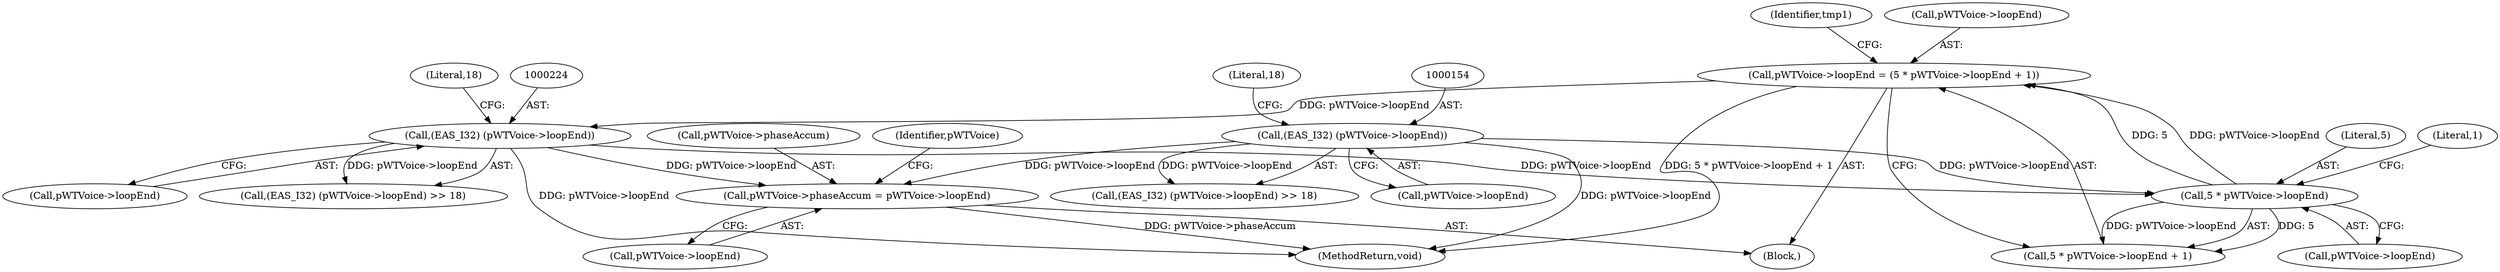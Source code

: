 digraph "0_Android_3ac044334c3ff6a61cb4238ff3ddaf17c7efcf49_2@pointer" {
"1000202" [label="(Call,pWTVoice->phaseAccum = pWTVoice->loopEnd)"];
"1000223" [label="(Call,(EAS_I32) (pWTVoice->loopEnd))"];
"1000209" [label="(Call,pWTVoice->loopEnd = (5 * pWTVoice->loopEnd + 1))"];
"1000214" [label="(Call,5 * pWTVoice->loopEnd)"];
"1000153" [label="(Call,(EAS_I32) (pWTVoice->loopEnd))"];
"1000198" [label="(Block,)"];
"1000221" [label="(Identifier,tmp1)"];
"1000223" [label="(Call,(EAS_I32) (pWTVoice->loopEnd))"];
"1000215" [label="(Literal,5)"];
"1000222" [label="(Call,(EAS_I32) (pWTVoice->loopEnd) >> 18)"];
"1000206" [label="(Call,pWTVoice->loopEnd)"];
"1000225" [label="(Call,pWTVoice->loopEnd)"];
"1000155" [label="(Call,pWTVoice->loopEnd)"];
"1000213" [label="(Call,5 * pWTVoice->loopEnd + 1)"];
"1000210" [label="(Call,pWTVoice->loopEnd)"];
"1000219" [label="(Literal,1)"];
"1000214" [label="(Call,5 * pWTVoice->loopEnd)"];
"1000216" [label="(Call,pWTVoice->loopEnd)"];
"1000203" [label="(Call,pWTVoice->phaseAccum)"];
"1000211" [label="(Identifier,pWTVoice)"];
"1000237" [label="(MethodReturn,void)"];
"1000153" [label="(Call,(EAS_I32) (pWTVoice->loopEnd))"];
"1000228" [label="(Literal,18)"];
"1000202" [label="(Call,pWTVoice->phaseAccum = pWTVoice->loopEnd)"];
"1000152" [label="(Call,(EAS_I32) (pWTVoice->loopEnd) >> 18)"];
"1000209" [label="(Call,pWTVoice->loopEnd = (5 * pWTVoice->loopEnd + 1))"];
"1000158" [label="(Literal,18)"];
"1000202" -> "1000198"  [label="AST: "];
"1000202" -> "1000206"  [label="CFG: "];
"1000203" -> "1000202"  [label="AST: "];
"1000206" -> "1000202"  [label="AST: "];
"1000211" -> "1000202"  [label="CFG: "];
"1000202" -> "1000237"  [label="DDG: pWTVoice->phaseAccum"];
"1000223" -> "1000202"  [label="DDG: pWTVoice->loopEnd"];
"1000153" -> "1000202"  [label="DDG: pWTVoice->loopEnd"];
"1000223" -> "1000222"  [label="AST: "];
"1000223" -> "1000225"  [label="CFG: "];
"1000224" -> "1000223"  [label="AST: "];
"1000225" -> "1000223"  [label="AST: "];
"1000228" -> "1000223"  [label="CFG: "];
"1000223" -> "1000237"  [label="DDG: pWTVoice->loopEnd"];
"1000223" -> "1000214"  [label="DDG: pWTVoice->loopEnd"];
"1000223" -> "1000222"  [label="DDG: pWTVoice->loopEnd"];
"1000209" -> "1000223"  [label="DDG: pWTVoice->loopEnd"];
"1000209" -> "1000198"  [label="AST: "];
"1000209" -> "1000213"  [label="CFG: "];
"1000210" -> "1000209"  [label="AST: "];
"1000213" -> "1000209"  [label="AST: "];
"1000221" -> "1000209"  [label="CFG: "];
"1000209" -> "1000237"  [label="DDG: 5 * pWTVoice->loopEnd + 1"];
"1000214" -> "1000209"  [label="DDG: 5"];
"1000214" -> "1000209"  [label="DDG: pWTVoice->loopEnd"];
"1000214" -> "1000213"  [label="AST: "];
"1000214" -> "1000216"  [label="CFG: "];
"1000215" -> "1000214"  [label="AST: "];
"1000216" -> "1000214"  [label="AST: "];
"1000219" -> "1000214"  [label="CFG: "];
"1000214" -> "1000213"  [label="DDG: 5"];
"1000214" -> "1000213"  [label="DDG: pWTVoice->loopEnd"];
"1000153" -> "1000214"  [label="DDG: pWTVoice->loopEnd"];
"1000153" -> "1000152"  [label="AST: "];
"1000153" -> "1000155"  [label="CFG: "];
"1000154" -> "1000153"  [label="AST: "];
"1000155" -> "1000153"  [label="AST: "];
"1000158" -> "1000153"  [label="CFG: "];
"1000153" -> "1000237"  [label="DDG: pWTVoice->loopEnd"];
"1000153" -> "1000152"  [label="DDG: pWTVoice->loopEnd"];
}
